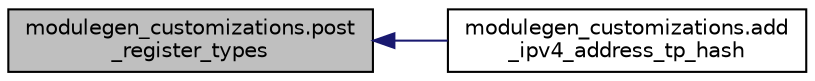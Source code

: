 digraph "modulegen_customizations.post_register_types"
{
  edge [fontname="Helvetica",fontsize="10",labelfontname="Helvetica",labelfontsize="10"];
  node [fontname="Helvetica",fontsize="10",shape=record];
  rankdir="LR";
  Node1 [label="modulegen_customizations.post\l_register_types",height=0.2,width=0.4,color="black", fillcolor="grey75", style="filled", fontcolor="black"];
  Node1 -> Node2 [dir="back",color="midnightblue",fontsize="10",style="solid"];
  Node2 [label="modulegen_customizations.add\l_ipv4_address_tp_hash",height=0.2,width=0.4,color="black", fillcolor="white", style="filled",URL="$d0/d84/namespacemodulegen__customizations.html#a53789676c4b3f9b31690de930793b3bf"];
}
